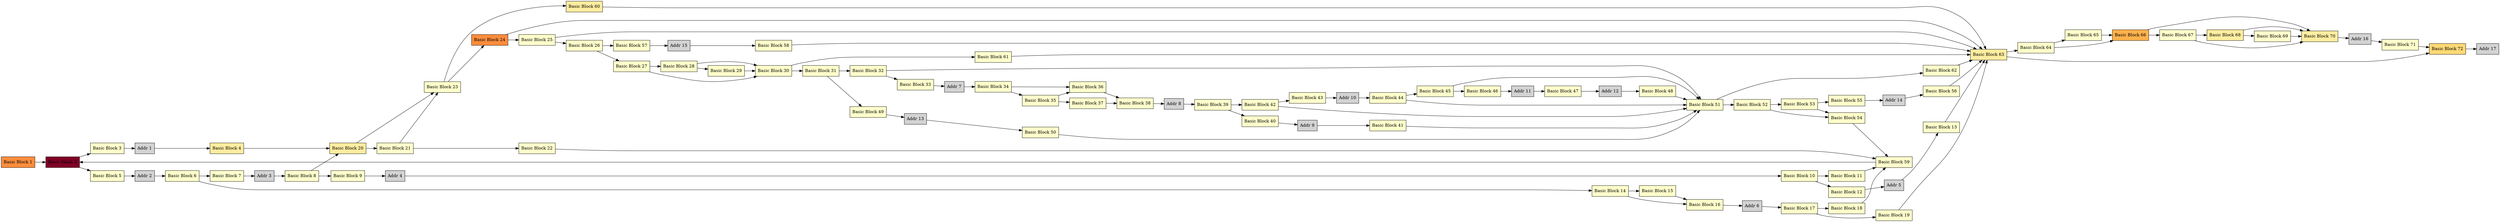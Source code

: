 digraph "cpp_get_token_1"{
	rankdir=LR;
	node[shape=box,colorscheme=ylorrd9, style=filled];

	"Basic Block 1" [fillcolor=5];
	"Basic Block 2" [fillcolor=9];
	"Basic Block 3" [fillcolor=1];
	"Basic Block 4" [fillcolor=2];
	"Basic Block 5" [fillcolor=1];
	"Basic Block 6" [fillcolor=1];
	"Basic Block 7" [fillcolor=1];
	"Basic Block 8" [fillcolor=1];
	"Basic Block 9" [fillcolor=1];
	"Basic Block 10" [fillcolor=1];
	"Basic Block 11" [fillcolor=1];
	"Basic Block 12" [fillcolor=1];
	"Basic Block 13" [fillcolor=1];
	"Basic Block 14" [fillcolor=1];
	"Basic Block 15" [fillcolor=1];
	"Basic Block 16" [fillcolor=1];
	"Basic Block 17" [fillcolor=1];
	"Basic Block 18" [fillcolor=1];
	"Basic Block 19" [fillcolor=1];
	"Basic Block 20" [fillcolor=2];
	"Basic Block 21" [fillcolor=1];
	"Basic Block 22" [fillcolor=1];
	"Basic Block 23" [fillcolor=1];
	"Basic Block 24" [fillcolor=5];
	"Basic Block 25" [fillcolor=1];
	"Basic Block 26" [fillcolor=1];
	"Basic Block 27" [fillcolor=1];
	"Basic Block 28" [fillcolor=1];
	"Basic Block 29" [fillcolor=1];
	"Basic Block 30" [fillcolor=1];
	"Basic Block 31" [fillcolor=1];
	"Basic Block 32" [fillcolor=1];
	"Basic Block 33" [fillcolor=1];
	"Basic Block 34" [fillcolor=1];
	"Basic Block 35" [fillcolor=1];
	"Basic Block 36" [fillcolor=1];
	"Basic Block 37" [fillcolor=1];
	"Basic Block 38" [fillcolor=1];
	"Basic Block 39" [fillcolor=1];
	"Basic Block 40" [fillcolor=1];
	"Basic Block 41" [fillcolor=1];
	"Basic Block 42" [fillcolor=1];
	"Basic Block 43" [fillcolor=1];
	"Basic Block 44" [fillcolor=1];
	"Basic Block 45" [fillcolor=1];
	"Basic Block 46" [fillcolor=1];
	"Basic Block 47" [fillcolor=1];
	"Basic Block 48" [fillcolor=1];
	"Basic Block 49" [fillcolor=1];
	"Basic Block 50" [fillcolor=1];
	"Basic Block 51" [fillcolor=1];
	"Basic Block 52" [fillcolor=1];
	"Basic Block 53" [fillcolor=1];
	"Basic Block 54" [fillcolor=1];
	"Basic Block 55" [fillcolor=1];
	"Basic Block 56" [fillcolor=1];
	"Basic Block 57" [fillcolor=1];
	"Basic Block 58" [fillcolor=1];
	"Basic Block 59" [fillcolor=1];
	"Basic Block 60" [fillcolor=2];
	"Basic Block 61" [fillcolor=1];
	"Basic Block 62" [fillcolor=1];
	"Basic Block 63" [fillcolor=2];
	"Basic Block 64" [fillcolor=1];
	"Basic Block 65" [fillcolor=1];
	"Basic Block 66" [fillcolor=4];
	"Basic Block 67" [fillcolor=1];
	"Basic Block 68" [fillcolor=2];
	"Basic Block 69" [fillcolor=1];
	"Basic Block 70" [fillcolor=2];
	"Basic Block 71" [fillcolor=1];
	"Basic Block 72" [fillcolor=3];
	"Addr 1";
	"Addr 2";
	"Addr 3";
	"Addr 4";
	"Addr 5";
	"Addr 6";
	"Addr 7";
	"Addr 8";
	"Addr 9";
	"Addr 10";
	"Addr 11";
	"Addr 12";
	"Addr 13";
	"Addr 14";
	"Addr 15";
	"Addr 16";
	"Addr 17";

	"Basic Block 1"->"Basic Block 2";
	"Basic Block 2"->"Basic Block 5";
	"Basic Block 2"->"Basic Block 3";
	"Basic Block 3"->"Addr 1";
	"Addr 1"->"Basic Block 4";
	"Basic Block 4"->"Basic Block 20";
	"Basic Block 5"->"Addr 2";
	"Addr 2"->"Basic Block 6";
	"Basic Block 6"->"Basic Block 14";
	"Basic Block 6"->"Basic Block 7";
	"Basic Block 7"->"Addr 3";
	"Addr 3"->"Basic Block 8";
	"Basic Block 8"->"Basic Block 20";
	"Basic Block 8"->"Basic Block 9";
	"Basic Block 9"->"Addr 4";
	"Addr 4"->"Basic Block 10";
	"Basic Block 10"->"Basic Block 12";
	"Basic Block 10"->"Basic Block 11";
	"Basic Block 11"->"Basic Block 59";
	"Basic Block 12"->"Addr 5";
	"Addr 5"->"Basic Block 13";
	"Basic Block 13"->"Basic Block 63";
	"Basic Block 14"->"Basic Block 16";
	"Basic Block 14"->"Basic Block 15";
	"Basic Block 15"->"Basic Block 16";
	"Basic Block 16"->"Addr 6";
	"Addr 6"->"Basic Block 17";
	"Basic Block 17"->"Basic Block 19";
	"Basic Block 17"->"Basic Block 18";
	"Basic Block 18"->"Basic Block 59";
	"Basic Block 19"->"Basic Block 63";
	"Basic Block 20"->"Basic Block 23";
	"Basic Block 20"->"Basic Block 21";
	"Basic Block 21"->"Basic Block 23";
	"Basic Block 21"->"Basic Block 22";
	"Basic Block 22"->"Basic Block 59";
	"Basic Block 23"->"Basic Block 60";
	"Basic Block 23"->"Basic Block 24";
	"Basic Block 24"->"Basic Block 63";
	"Basic Block 24"->"Basic Block 25";
	"Basic Block 25"->"Basic Block 63";
	"Basic Block 25"->"Basic Block 26";
	"Basic Block 26"->"Basic Block 57";
	"Basic Block 26"->"Basic Block 27";
	"Basic Block 27"->"Basic Block 30";
	"Basic Block 27"->"Basic Block 28";
	"Basic Block 28"->"Basic Block 30";
	"Basic Block 28"->"Basic Block 29";
	"Basic Block 29"->"Basic Block 30";
	"Basic Block 30"->"Basic Block 61";
	"Basic Block 30"->"Basic Block 31";
	"Basic Block 31"->"Basic Block 49";
	"Basic Block 31"->"Basic Block 32";
	"Basic Block 32"->"Basic Block 51";
	"Basic Block 32"->"Basic Block 33";
	"Basic Block 33"->"Addr 7";
	"Addr 7"->"Basic Block 34";
	"Basic Block 34"->"Basic Block 36";
	"Basic Block 34"->"Basic Block 35";
	"Basic Block 35"->"Basic Block 37";
	"Basic Block 35"->"Basic Block 36";
	"Basic Block 36"->"Basic Block 38";
	"Basic Block 37"->"Basic Block 38";
	"Basic Block 38"->"Addr 8";
	"Addr 8"->"Basic Block 39";
	"Basic Block 39"->"Basic Block 42";
	"Basic Block 39"->"Basic Block 40";
	"Basic Block 40"->"Addr 9";
	"Addr 9"->"Basic Block 41";
	"Basic Block 41"->"Basic Block 51";
	"Basic Block 42"->"Basic Block 51";
	"Basic Block 42"->"Basic Block 43";
	"Basic Block 43"->"Addr 10";
	"Addr 10"->"Basic Block 44";
	"Basic Block 44"->"Basic Block 51";
	"Basic Block 44"->"Basic Block 45";
	"Basic Block 45"->"Basic Block 51";
	"Basic Block 45"->"Basic Block 46";
	"Basic Block 46"->"Addr 11";
	"Addr 11"->"Basic Block 47";
	"Basic Block 47"->"Addr 12";
	"Addr 12"->"Basic Block 48";
	"Basic Block 48"->"Basic Block 51";
	"Basic Block 49"->"Addr 13";
	"Addr 13"->"Basic Block 50";
	"Basic Block 50"->"Basic Block 51";
	"Basic Block 51"->"Basic Block 62";
	"Basic Block 51"->"Basic Block 52";
	"Basic Block 52"->"Basic Block 54";
	"Basic Block 52"->"Basic Block 53";
	"Basic Block 53"->"Basic Block 55";
	"Basic Block 53"->"Basic Block 54";
	"Basic Block 54"->"Basic Block 59";
	"Basic Block 55"->"Addr 14";
	"Addr 14"->"Basic Block 56";
	"Basic Block 56"->"Basic Block 63";
	"Basic Block 57"->"Addr 15";
	"Addr 15"->"Basic Block 58";
	"Basic Block 58"->"Basic Block 63";
	"Basic Block 59"->"Basic Block 2";
	"Basic Block 60"->"Basic Block 63";
	"Basic Block 61"->"Basic Block 63";
	"Basic Block 62"->"Basic Block 63";
	"Basic Block 63"->"Basic Block 72";
	"Basic Block 63"->"Basic Block 64";
	"Basic Block 64"->"Basic Block 66";
	"Basic Block 64"->"Basic Block 65";
	"Basic Block 65"->"Basic Block 66";
	"Basic Block 66"->"Basic Block 70";
	"Basic Block 66"->"Basic Block 67";
	"Basic Block 67"->"Basic Block 70";
	"Basic Block 67"->"Basic Block 68";
	"Basic Block 68"->"Basic Block 70";
	"Basic Block 68"->"Basic Block 69";
	"Basic Block 69"->"Basic Block 70";
	"Basic Block 70"->"Addr 16";
	"Addr 16"->"Basic Block 71";
	"Basic Block 71"->"Basic Block 72";
	"Basic Block 72"->"Addr 17";
}
